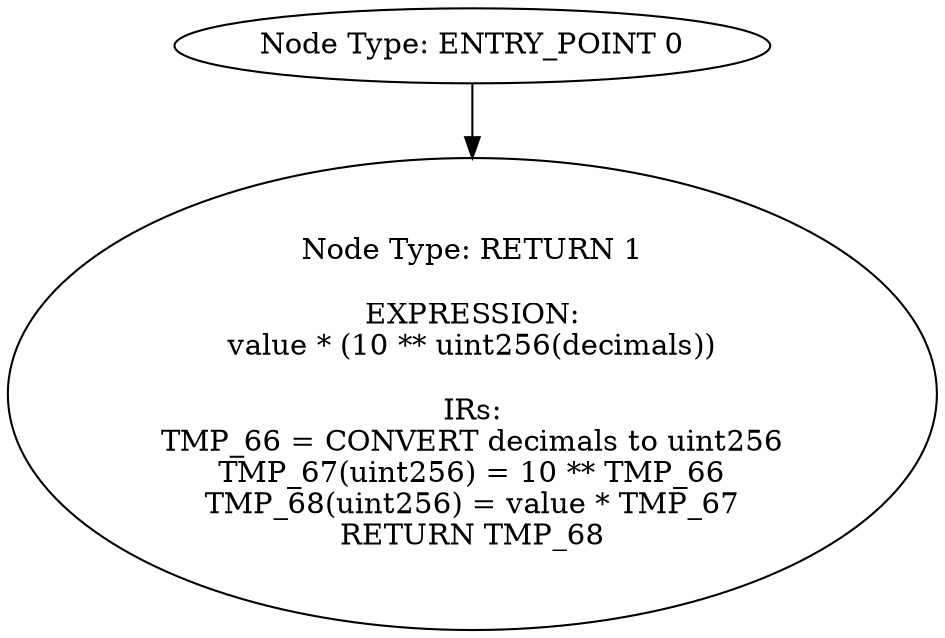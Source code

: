 digraph{
0[label="Node Type: ENTRY_POINT 0
"];
0->1;
1[label="Node Type: RETURN 1

EXPRESSION:
value * (10 ** uint256(decimals))

IRs:
TMP_66 = CONVERT decimals to uint256
TMP_67(uint256) = 10 ** TMP_66
TMP_68(uint256) = value * TMP_67
RETURN TMP_68"];
}
